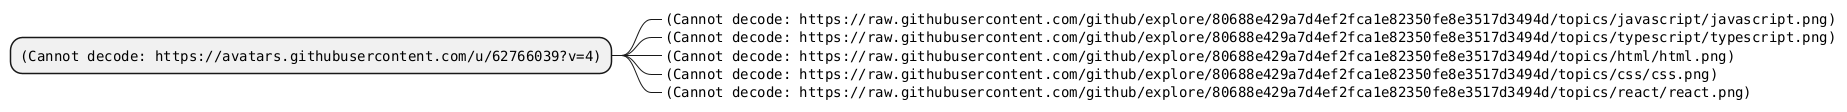 @startmindmap

+ <img:https://avatars.githubusercontent.com/u/62766039?v=4{scale=0.10}>
++_ <img:https://raw.githubusercontent.com/github/explore/80688e429a7d4ef2fca1e82350fe8e3517d3494d/topics/javascript/javascript.png{scale=0.20}>
++_ <img:https://raw.githubusercontent.com/github/explore/80688e429a7d4ef2fca1e82350fe8e3517d3494d/topics/typescript/typescript.png{scale=0.20}>
++_ <img:https://raw.githubusercontent.com/github/explore/80688e429a7d4ef2fca1e82350fe8e3517d3494d/topics/html/html.png{scale=0.20}>
++_ <img:https://raw.githubusercontent.com/github/explore/80688e429a7d4ef2fca1e82350fe8e3517d3494d/topics/css/css.png{scale=0.20}>
++_ <img:https://raw.githubusercontent.com/github/explore/80688e429a7d4ef2fca1e82350fe8e3517d3494d/topics/react/react.png{scale=0.20}>
@endmindmap